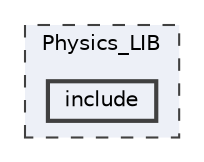 digraph "D:/FCAI/GP/Codes/LIB/Physics_LIB/include"
{
 // LATEX_PDF_SIZE
  bgcolor="transparent";
  edge [fontname=Helvetica,fontsize=10,labelfontname=Helvetica,labelfontsize=10];
  node [fontname=Helvetica,fontsize=10,shape=box,height=0.2,width=0.4];
  compound=true
  subgraph clusterdir_1cb414fe04fab01e4a0bd3cda6e73191 {
    graph [ bgcolor="#edf0f7", pencolor="grey25", label="Physics_LIB", fontname=Helvetica,fontsize=10 style="filled,dashed", URL="dir_1cb414fe04fab01e4a0bd3cda6e73191.html",tooltip=""]
  dir_ad3eeb50dce147622cb6a7ec623059c1 [label="include", fillcolor="#edf0f7", color="grey25", style="filled,bold", URL="dir_ad3eeb50dce147622cb6a7ec623059c1.html",tooltip=""];
  }
}
